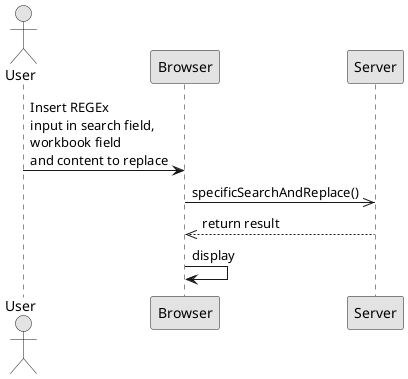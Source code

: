 @startuml  analysis.png
skinparam handwritten false
skinparam monochrome true
skinparam packageStyle rect
skinparam defaultFontName FG Virgil
skinparam shadowing false

actor User

User -> Browser : Insert REGEx \ninput in search field, \nworkbook field \nand content to replace
Browser ->> Server : specificSearchAndReplace()
Server -->> Browser : return result
Browser -> Browser : display

@enduml